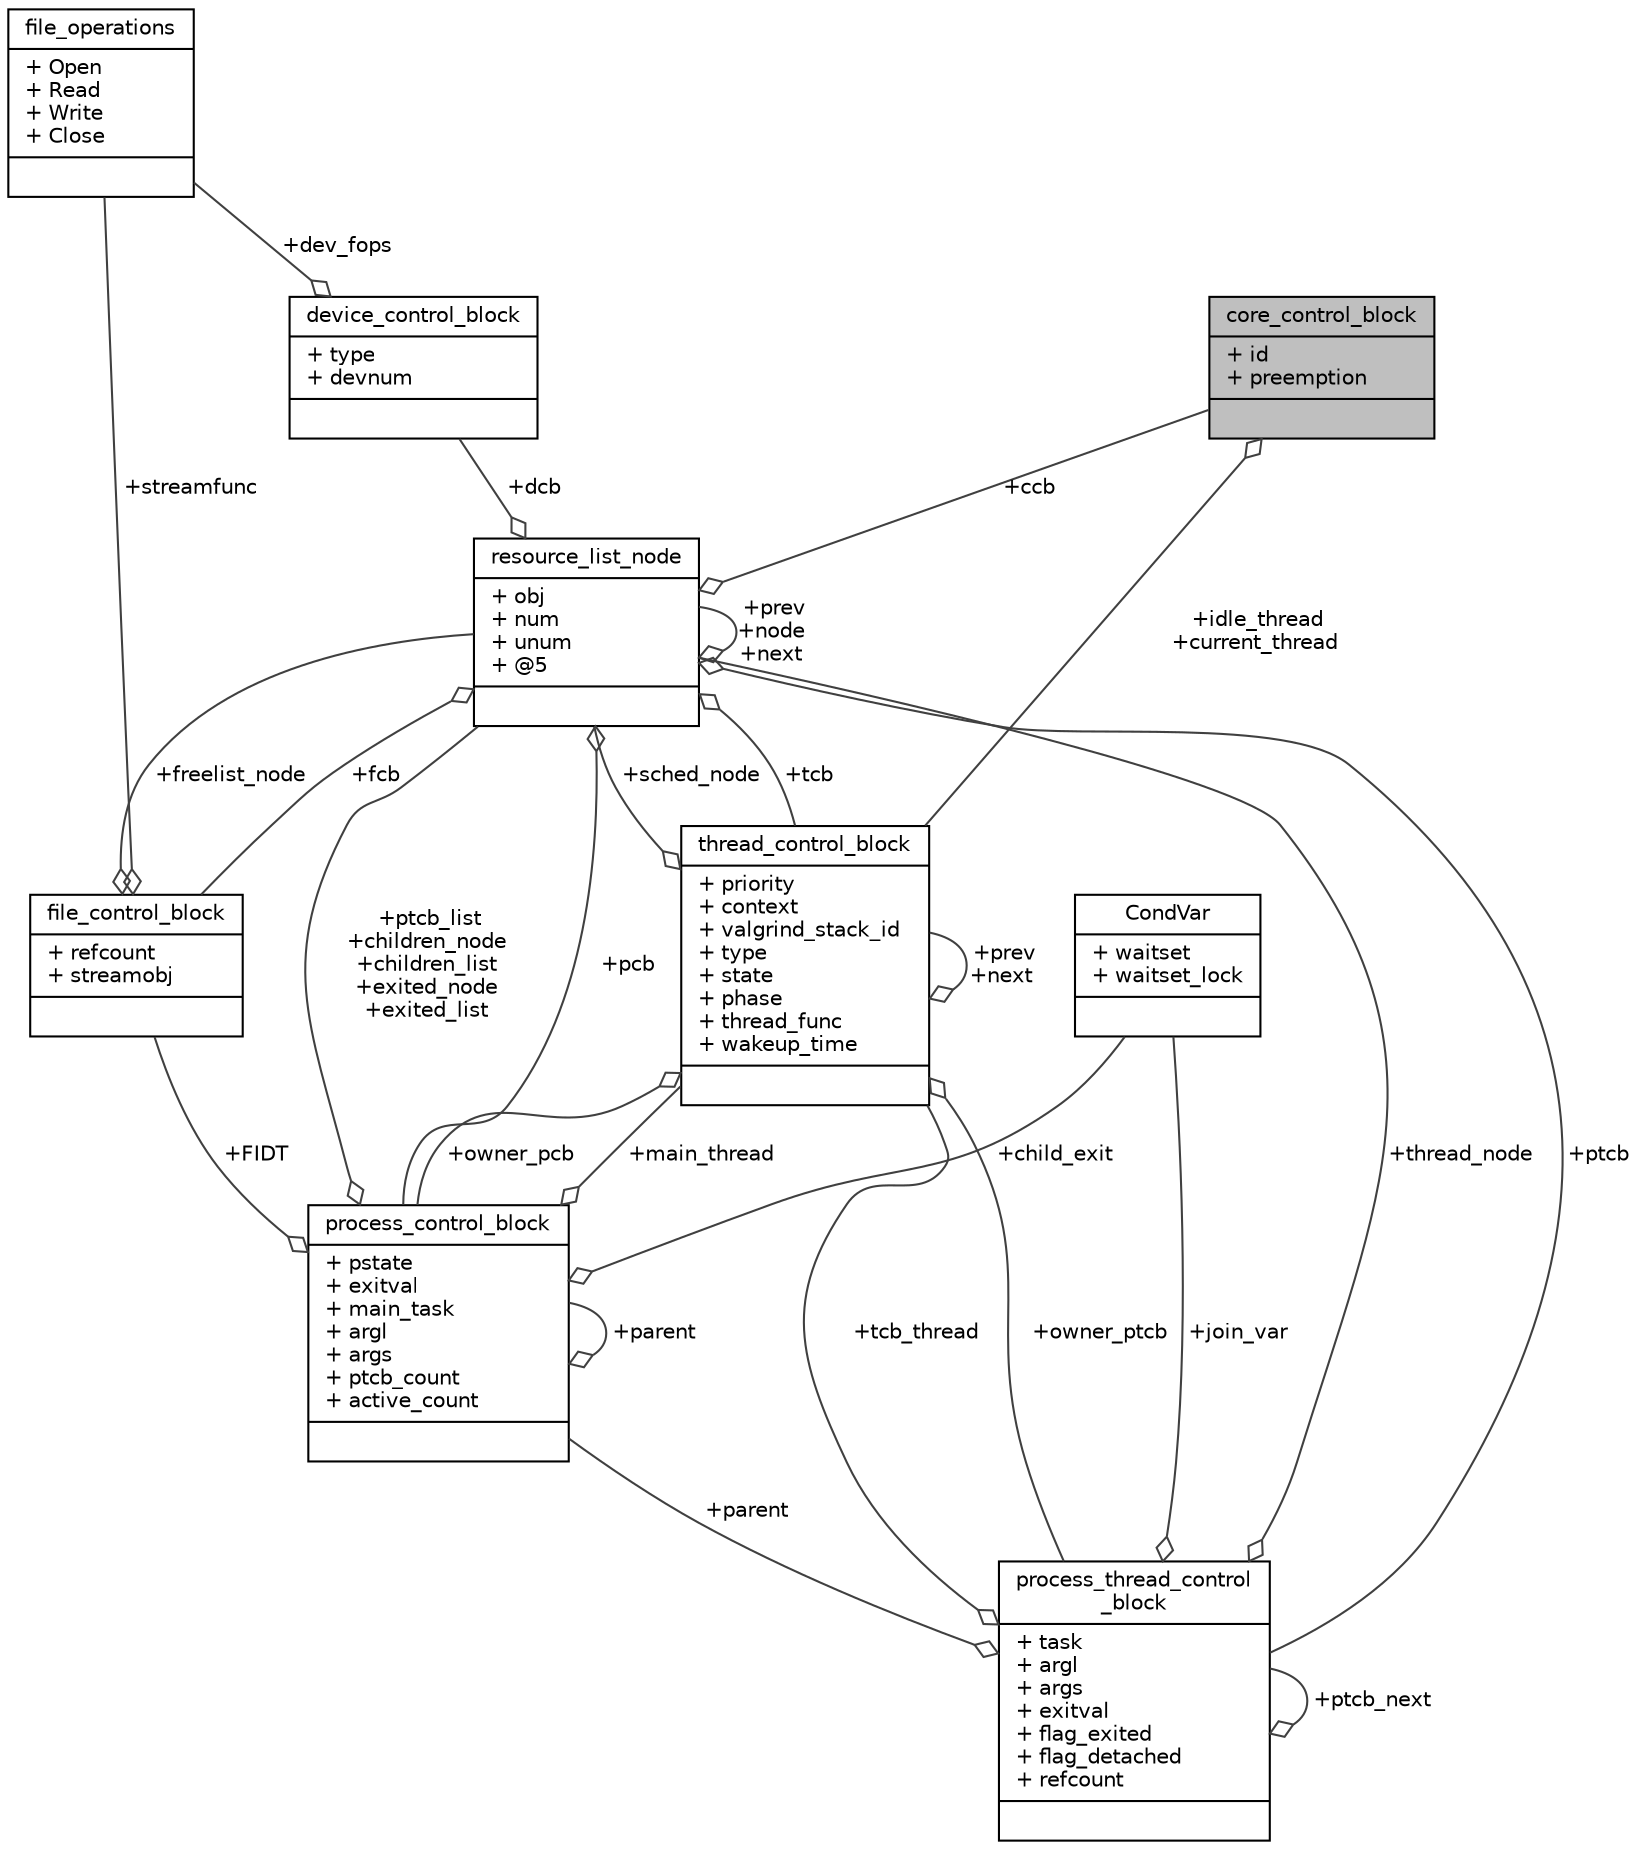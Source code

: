 digraph "core_control_block"
{
  edge [fontname="Helvetica",fontsize="10",labelfontname="Helvetica",labelfontsize="10"];
  node [fontname="Helvetica",fontsize="10",shape=record];
  Node1 [label="{core_control_block\n|+ id\l+ preemption\l|}",height=0.2,width=0.4,color="black", fillcolor="grey75", style="filled", fontcolor="black"];
  Node2 -> Node1 [color="grey25",fontsize="10",style="solid",label=" +idle_thread\n+current_thread" ,arrowhead="odiamond"];
  Node2 [label="{thread_control_block\n|+ priority\l+ context\l+ valgrind_stack_id\l+ type\l+ state\l+ phase\l+ thread_func\l+ wakeup_time\l|}",height=0.2,width=0.4,color="black", fillcolor="white", style="filled",URL="$structthread__control__block.html"];
  Node3 -> Node2 [color="grey25",fontsize="10",style="solid",label=" +owner_pcb" ,arrowhead="odiamond"];
  Node3 [label="{process_control_block\n|+ pstate\l+ exitval\l+ main_task\l+ argl\l+ args\l+ ptcb_count\l+ active_count\l|}",height=0.2,width=0.4,color="black", fillcolor="white", style="filled",URL="$structprocess__control__block.html",tooltip="Process Control Block. "];
  Node4 -> Node3 [color="grey25",fontsize="10",style="solid",label=" +child_exit" ,arrowhead="odiamond"];
  Node4 [label="{CondVar\n|+ waitset\l+ waitset_lock\l|}",height=0.2,width=0.4,color="black", fillcolor="white", style="filled",URL="$structCondVar.html",tooltip="Condition variables. "];
  Node3 -> Node3 [color="grey25",fontsize="10",style="solid",label=" +parent" ,arrowhead="odiamond"];
  Node5 -> Node3 [color="grey25",fontsize="10",style="solid",label=" +ptcb_list\n+children_node\n+children_list\n+exited_node\n+exited_list" ,arrowhead="odiamond"];
  Node5 [label="{resource_list_node\n|+ obj\l+ num\l+ unum\l+ @5\l|}",height=0.2,width=0.4,color="black", fillcolor="white", style="filled",URL="$structresource__list__node.html",tooltip="List node. "];
  Node3 -> Node5 [color="grey25",fontsize="10",style="solid",label=" +pcb" ,arrowhead="odiamond"];
  Node5 -> Node5 [color="grey25",fontsize="10",style="solid",label=" +prev\n+node\n+next" ,arrowhead="odiamond"];
  Node1 -> Node5 [color="grey25",fontsize="10",style="solid",label=" +ccb" ,arrowhead="odiamond"];
  Node6 -> Node5 [color="grey25",fontsize="10",style="solid",label=" +dcb" ,arrowhead="odiamond"];
  Node6 [label="{device_control_block\n|+ type\l+ devnum\l|}",height=0.2,width=0.4,color="black", fillcolor="white", style="filled",URL="$structdevice__control__block.html",tooltip="Device control block. "];
  Node7 -> Node6 [color="grey25",fontsize="10",style="solid",label=" +dev_fops" ,arrowhead="odiamond"];
  Node7 [label="{file_operations\n|+ Open\l+ Read\l+ Write\l+ Close\l|}",height=0.2,width=0.4,color="black", fillcolor="white", style="filled",URL="$structfile__operations.html",tooltip="The device-specific file operations table. "];
  Node8 -> Node5 [color="grey25",fontsize="10",style="solid",label=" +fcb" ,arrowhead="odiamond"];
  Node8 [label="{file_control_block\n|+ refcount\l+ streamobj\l|}",height=0.2,width=0.4,color="black", fillcolor="white", style="filled",URL="$structfile__control__block.html",tooltip="The file control block. "];
  Node5 -> Node8 [color="grey25",fontsize="10",style="solid",label=" +freelist_node" ,arrowhead="odiamond"];
  Node7 -> Node8 [color="grey25",fontsize="10",style="solid",label=" +streamfunc" ,arrowhead="odiamond"];
  Node2 -> Node5 [color="grey25",fontsize="10",style="solid",label=" +tcb" ,arrowhead="odiamond"];
  Node9 -> Node5 [color="grey25",fontsize="10",style="solid",label=" +ptcb" ,arrowhead="odiamond"];
  Node9 [label="{process_thread_control\l_block\n|+ task\l+ argl\l+ args\l+ exitval\l+ flag_exited\l+ flag_detached\l+ refcount\l|}",height=0.2,width=0.4,color="black", fillcolor="white", style="filled",URL="$structprocess__thread__control__block.html",tooltip="The thread control block. "];
  Node4 -> Node9 [color="grey25",fontsize="10",style="solid",label=" +join_var" ,arrowhead="odiamond"];
  Node3 -> Node9 [color="grey25",fontsize="10",style="solid",label=" +parent" ,arrowhead="odiamond"];
  Node5 -> Node9 [color="grey25",fontsize="10",style="solid",label=" +thread_node" ,arrowhead="odiamond"];
  Node2 -> Node9 [color="grey25",fontsize="10",style="solid",label=" +tcb_thread" ,arrowhead="odiamond"];
  Node9 -> Node9 [color="grey25",fontsize="10",style="solid",label=" +ptcb_next" ,arrowhead="odiamond"];
  Node8 -> Node3 [color="grey25",fontsize="10",style="solid",label=" +FIDT" ,arrowhead="odiamond"];
  Node2 -> Node3 [color="grey25",fontsize="10",style="solid",label=" +main_thread" ,arrowhead="odiamond"];
  Node5 -> Node2 [color="grey25",fontsize="10",style="solid",label=" +sched_node" ,arrowhead="odiamond"];
  Node2 -> Node2 [color="grey25",fontsize="10",style="solid",label=" +prev\n+next" ,arrowhead="odiamond"];
  Node9 -> Node2 [color="grey25",fontsize="10",style="solid",label=" +owner_ptcb" ,arrowhead="odiamond"];
}
